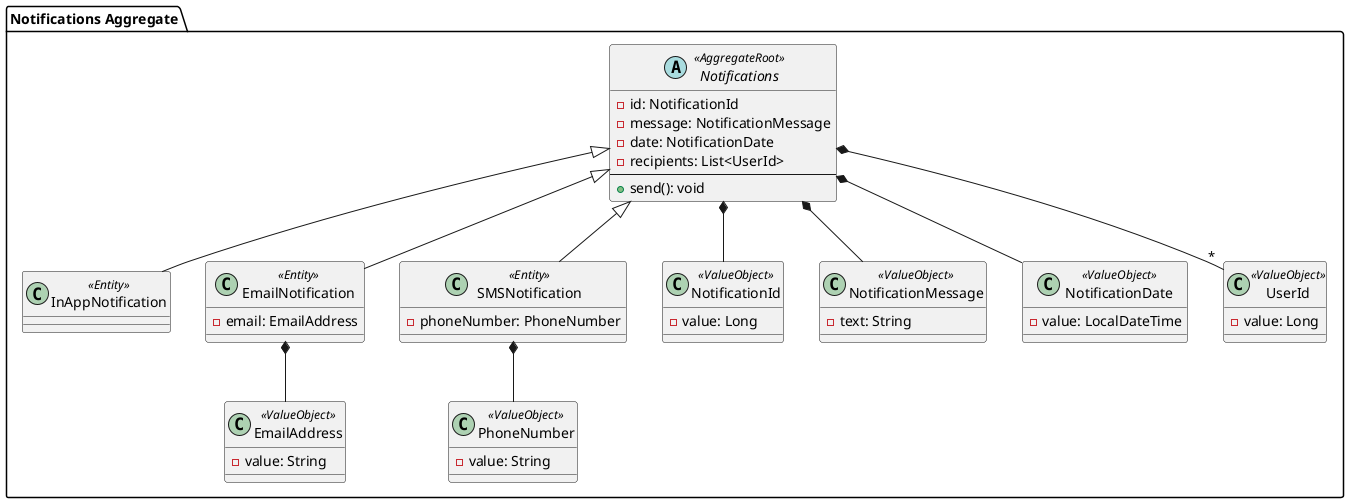 @startuml Notifications BC Aggregate

package "Notifications Aggregate" {
  abstract class Notifications <<AggregateRoot>> {
    - id: NotificationId
    - message: NotificationMessage
    - date: NotificationDate
    - recipients: List<UserId>
    --
    + send(): void
  }

  class InAppNotification <<Entity>> extends Notifications
  class EmailNotification <<Entity>> extends Notifications {
    - email: EmailAddress
  }
  class SMSNotification <<Entity>> extends Notifications {
    - phoneNumber: PhoneNumber
  }

  class NotificationId <<ValueObject>> {
    - value: Long
  }

  class NotificationMessage <<ValueObject>> {
    - text: String
  }

  class NotificationDate <<ValueObject>> {
    - value: LocalDateTime
  }

  class UserId <<ValueObject>> {
    - value: Long
  }

  class EmailAddress <<ValueObject>> {
    - value: String
  }

  class PhoneNumber <<ValueObject>> {
    - value: String
  }

  Notifications *-- NotificationId
  Notifications *-- NotificationMessage
  Notifications *-- NotificationDate
  Notifications *-- "*" UserId
  EmailNotification *-- EmailAddress
  SMSNotification *-- PhoneNumber
}

@enduml
